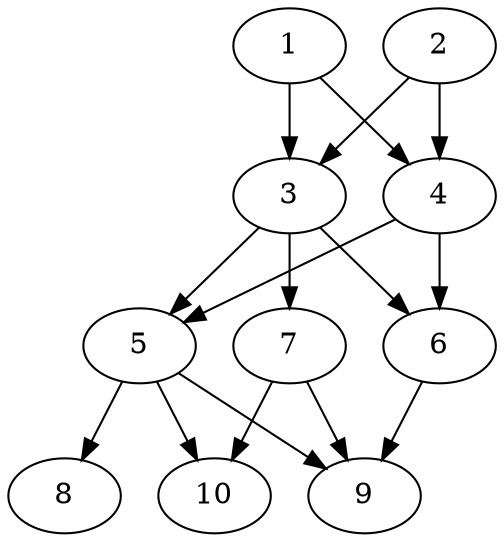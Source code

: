 // DAG automatically generated by daggen at Thu Oct  3 13:58:04 2019
// ./daggen --dot -n 10 --ccr 0.4 --fat 0.5 --regular 0.7 --density 0.9 --mindata 5242880 --maxdata 52428800 
digraph G {
  1 [size="121909760", alpha="0.08", expect_size="48763904"] 
  1 -> 3 [size ="48763904"]
  1 -> 4 [size ="48763904"]
  2 [size="60920320", alpha="0.12", expect_size="24368128"] 
  2 -> 3 [size ="24368128"]
  2 -> 4 [size ="24368128"]
  3 [size="23953920", alpha="0.09", expect_size="9581568"] 
  3 -> 5 [size ="9581568"]
  3 -> 6 [size ="9581568"]
  3 -> 7 [size ="9581568"]
  4 [size="129541120", alpha="0.19", expect_size="51816448"] 
  4 -> 5 [size ="51816448"]
  4 -> 6 [size ="51816448"]
  5 [size="41090560", alpha="0.17", expect_size="16436224"] 
  5 -> 8 [size ="16436224"]
  5 -> 9 [size ="16436224"]
  5 -> 10 [size ="16436224"]
  6 [size="91699200", alpha="0.13", expect_size="36679680"] 
  6 -> 9 [size ="36679680"]
  7 [size="86510080", alpha="0.16", expect_size="34604032"] 
  7 -> 9 [size ="34604032"]
  7 -> 10 [size ="34604032"]
  8 [size="33950720", alpha="0.12", expect_size="13580288"] 
  9 [size="108669440", alpha="0.06", expect_size="43467776"] 
  10 [size="124382720", alpha="0.06", expect_size="49753088"] 
}
